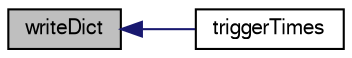digraph "writeDict"
{
  bgcolor="transparent";
  edge [fontname="FreeSans",fontsize="10",labelfontname="FreeSans",labelfontsize="10"];
  node [fontname="FreeSans",fontsize="10",shape=record];
  rankdir="LR";
  Node191 [label="writeDict",height=0.2,width=0.4,color="black", fillcolor="grey75", style="filled", fontcolor="black"];
  Node191 -> Node192 [dir="back",color="midnightblue",fontsize="10",style="solid",fontname="FreeSans"];
  Node192 [label="triggerTimes",height=0.2,width=0.4,color="black",URL="$a21426.html#aba29c0a818130f0cef1e2130ded4c5e5",tooltip="Get reference to trigger times. "];
}
